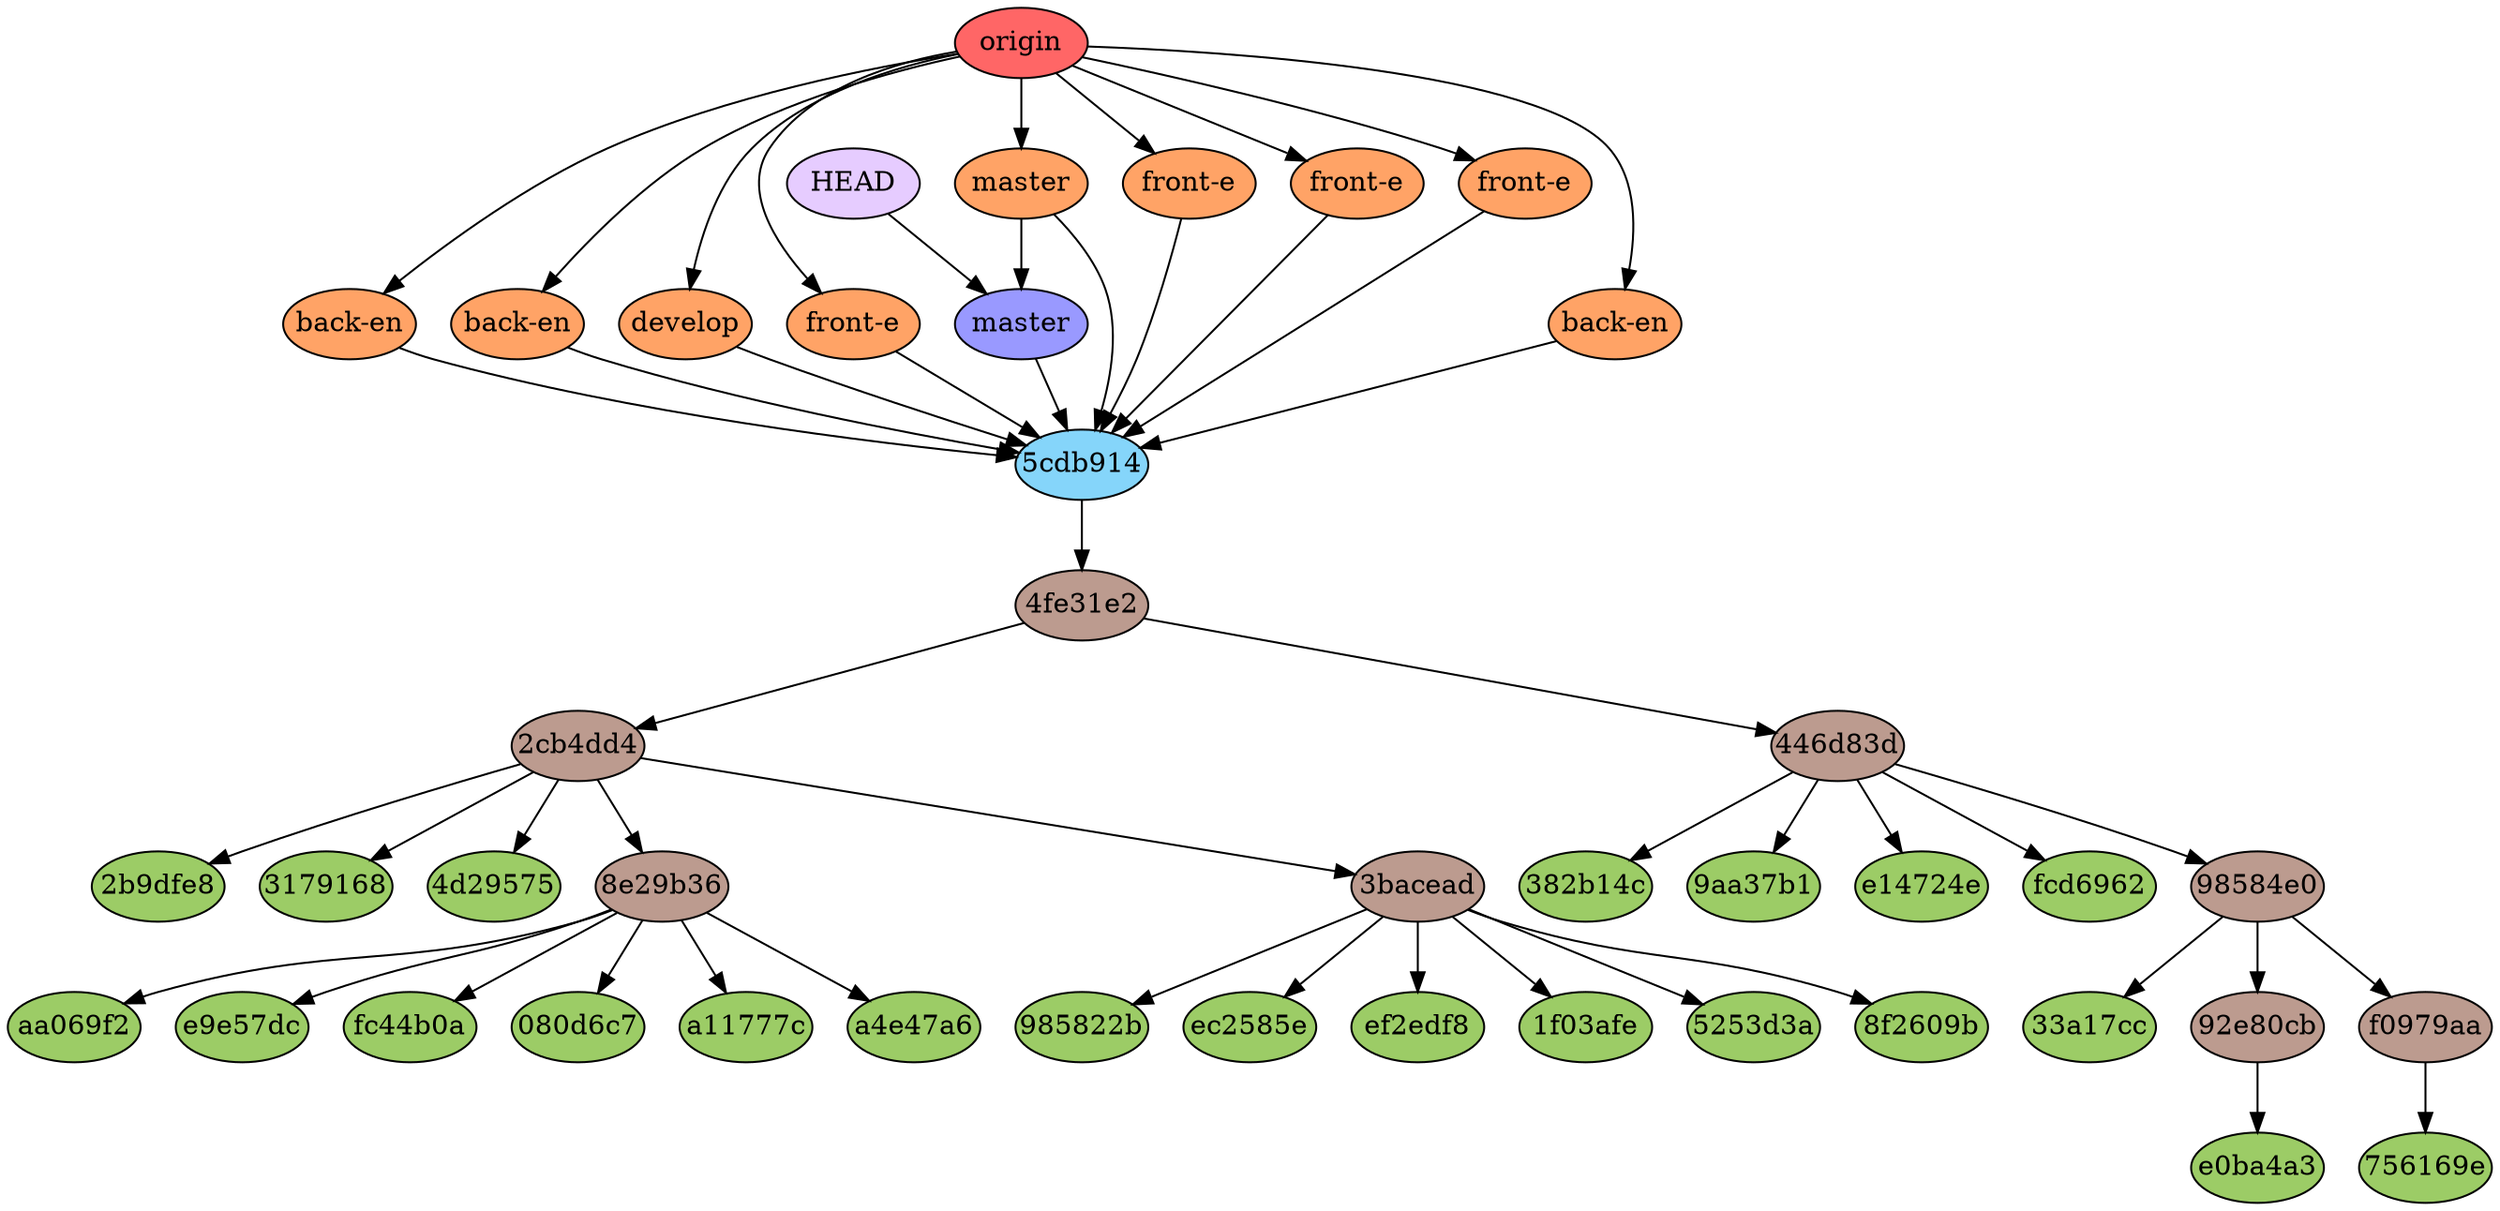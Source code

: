 digraph auto {
	graph [bgcolor=transparent]
	node [fixedsize=true style=filled width=0.95]
	"080d6c77ac21bb2ef88a6992b2b73ad93daaca92" [label="080d6c7" fillcolor="#9ccc66"]
	"1f03afeece5ac28064fa3c73a29215037465f789" [label="1f03afe" fillcolor="#9ccc66"]
	"2b9dfe8be225dd88aa42587bc9d4db17cea848fe" [label="2b9dfe8" fillcolor="#9ccc66"]
	"3179168539c9fcefdb1c5a2caa0766ea5f96c65b" [label=3179168 fillcolor="#9ccc66"]
	"33a17ccf02dcb93cfe9872cc984494094c88fe7f" [label="33a17cc" fillcolor="#9ccc66"]
	"382b14cfb6fb4f99ef54bb49d6d4d1171c4e5fb4" [label="382b14c" fillcolor="#9ccc66"]
	"4d29575de80483b005c29bfcac5061cd2f45313e" [label="4d29575" fillcolor="#9ccc66"]
	"5253d3ad9e6be6690549cb255f5952337b02401d" [label="5253d3a" fillcolor="#9ccc66"]
	"756169e960f420a02ee54d29bb976bb88090a2a3" [label="756169e" fillcolor="#9ccc66"]
	"8f2609b7b3e0e3897ab3bcaad13caf6876e48699" [label="8f2609b" fillcolor="#9ccc66"]
	"985822b168d1b58a0b59cc942f942fdb1d6d2715" [label="985822b" fillcolor="#9ccc66"]
	"9aa37b1272eb72f5bf9ec18bc9eb88dcadb0f7a1" [label="9aa37b1" fillcolor="#9ccc66"]
	a11777cc471a4344702741ab1c8a588998b1311a [label=a11777c fillcolor="#9ccc66"]
	a4e47a6545bc15971f8f63fba70e4013df88a664 [label=a4e47a6 fillcolor="#9ccc66"]
	aa069f27cbd9d53394428171c3989fd03db73c76 [label=aa069f2 fillcolor="#9ccc66"]
	e0ba4a3085fa7c60a5a16ad7d77d4afc020108f6 [label=e0ba4a3 fillcolor="#9ccc66"]
	e14724e24f0539fe81ae25d64af1027eefd91cf3 [label=e14724e fillcolor="#9ccc66"]
	e9e57dc4d41b9b46e05112e9f45b7ea6ac0ba15e [label=e9e57dc fillcolor="#9ccc66"]
	ec2585e8c0bb8188184ed1e0703c4c8f2a8419b0 [label=ec2585e fillcolor="#9ccc66"]
	ef2edf8ea3fc42258464231e29140c8723458c1e [label=ef2edf8 fillcolor="#9ccc66"]
	fc44b0a3796c0e0a64c3d858ca038bd4570465d9 [label=fc44b0a fillcolor="#9ccc66"]
	fcd6962ada836492429946edd820b50cf66adc06 [label=fcd6962 fillcolor="#9ccc66"]
	"2cb4dd4f5287a51882d31e0476ebd3b7147fda36" [label="2cb4dd4" fillcolor="#bc9b8f"]
	"2cb4dd4f5287a51882d31e0476ebd3b7147fda36" -> "4d29575de80483b005c29bfcac5061cd2f45313e"
	"2cb4dd4f5287a51882d31e0476ebd3b7147fda36" -> "2b9dfe8be225dd88aa42587bc9d4db17cea848fe"
	"2cb4dd4f5287a51882d31e0476ebd3b7147fda36" -> "3179168539c9fcefdb1c5a2caa0766ea5f96c65b"
	"2cb4dd4f5287a51882d31e0476ebd3b7147fda36" -> "8e29b36dea7f04ae8729d8b33ecc05c3c9b0fe46"
	"2cb4dd4f5287a51882d31e0476ebd3b7147fda36" -> "3baceadd87c6202108b95938d23f851452eb648c"
	"3baceadd87c6202108b95938d23f851452eb648c" [label="3bacead" fillcolor="#bc9b8f"]
	"3baceadd87c6202108b95938d23f851452eb648c" -> "985822b168d1b58a0b59cc942f942fdb1d6d2715"
	"3baceadd87c6202108b95938d23f851452eb648c" -> "1f03afeece5ac28064fa3c73a29215037465f789"
	"3baceadd87c6202108b95938d23f851452eb648c" -> ec2585e8c0bb8188184ed1e0703c4c8f2a8419b0
	"3baceadd87c6202108b95938d23f851452eb648c" -> ef2edf8ea3fc42258464231e29140c8723458c1e
	"3baceadd87c6202108b95938d23f851452eb648c" -> "5253d3ad9e6be6690549cb255f5952337b02401d"
	"3baceadd87c6202108b95938d23f851452eb648c" -> "8f2609b7b3e0e3897ab3bcaad13caf6876e48699"
	"446d83d93720ee542d60623c16a60d489cb27f7f" [label="446d83d" fillcolor="#bc9b8f"]
	"446d83d93720ee542d60623c16a60d489cb27f7f" -> "382b14cfb6fb4f99ef54bb49d6d4d1171c4e5fb4"
	"446d83d93720ee542d60623c16a60d489cb27f7f" -> "9aa37b1272eb72f5bf9ec18bc9eb88dcadb0f7a1"
	"446d83d93720ee542d60623c16a60d489cb27f7f" -> e14724e24f0539fe81ae25d64af1027eefd91cf3
	"446d83d93720ee542d60623c16a60d489cb27f7f" -> fcd6962ada836492429946edd820b50cf66adc06
	"446d83d93720ee542d60623c16a60d489cb27f7f" -> "98584e01f7b03fb1aa45fd29bfe2fedd6a1a7953"
	"4fe31e216cdc1d3120f73d407eab816c1d1415b0" [label="4fe31e2" fillcolor="#bc9b8f"]
	"4fe31e216cdc1d3120f73d407eab816c1d1415b0" -> "446d83d93720ee542d60623c16a60d489cb27f7f"
	"4fe31e216cdc1d3120f73d407eab816c1d1415b0" -> "2cb4dd4f5287a51882d31e0476ebd3b7147fda36"
	"8e29b36dea7f04ae8729d8b33ecc05c3c9b0fe46" [label="8e29b36" fillcolor="#bc9b8f"]
	"8e29b36dea7f04ae8729d8b33ecc05c3c9b0fe46" -> a11777cc471a4344702741ab1c8a588998b1311a
	"8e29b36dea7f04ae8729d8b33ecc05c3c9b0fe46" -> aa069f27cbd9d53394428171c3989fd03db73c76
	"8e29b36dea7f04ae8729d8b33ecc05c3c9b0fe46" -> fc44b0a3796c0e0a64c3d858ca038bd4570465d9
	"8e29b36dea7f04ae8729d8b33ecc05c3c9b0fe46" -> a4e47a6545bc15971f8f63fba70e4013df88a664
	"8e29b36dea7f04ae8729d8b33ecc05c3c9b0fe46" -> "080d6c77ac21bb2ef88a6992b2b73ad93daaca92"
	"8e29b36dea7f04ae8729d8b33ecc05c3c9b0fe46" -> e9e57dc4d41b9b46e05112e9f45b7ea6ac0ba15e
	"92e80cbf89ff155ad6a6c10a40f5c0db3fdaabf2" [label="92e80cb" fillcolor="#bc9b8f"]
	"92e80cbf89ff155ad6a6c10a40f5c0db3fdaabf2" -> e0ba4a3085fa7c60a5a16ad7d77d4afc020108f6
	"98584e01f7b03fb1aa45fd29bfe2fedd6a1a7953" [label="98584e0" fillcolor="#bc9b8f"]
	"98584e01f7b03fb1aa45fd29bfe2fedd6a1a7953" -> f0979aa57e1e5c281dba27120f152d17ca3cb7a1
	"98584e01f7b03fb1aa45fd29bfe2fedd6a1a7953" -> "33a17ccf02dcb93cfe9872cc984494094c88fe7f"
	"98584e01f7b03fb1aa45fd29bfe2fedd6a1a7953" -> "92e80cbf89ff155ad6a6c10a40f5c0db3fdaabf2"
	f0979aa57e1e5c281dba27120f152d17ca3cb7a1 [label=f0979aa fillcolor="#bc9b8f"]
	f0979aa57e1e5c281dba27120f152d17ca3cb7a1 -> "756169e960f420a02ee54d29bb976bb88090a2a3"
	"5cdb91458b8060fba4c2bcb6f9d94da0c3f273cd" [label="5cdb914" fillcolor="#85d5fa"]
	"5cdb91458b8060fba4c2bcb6f9d94da0c3f273cd" -> "4fe31e216cdc1d3120f73d407eab816c1d1415b0"
	master [label=master fillcolor="#9999ff"]
	master -> "5cdb91458b8060fba4c2bcb6f9d94da0c3f273cd"
	HEAD [label=HEAD fillcolor="#e6ccff"]
	HEAD -> master
	"origin/back-end" [label="back-en" fillcolor="#ffa366"]
	"origin/back-end" -> "5cdb91458b8060fba4c2bcb6f9d94da0c3f273cd"
	"origin/back-end-1" [label="back-en" fillcolor="#ffa366"]
	"origin/back-end-1" -> "5cdb91458b8060fba4c2bcb6f9d94da0c3f273cd"
	"origin/back-end-2" [label="back-en" fillcolor="#ffa366"]
	"origin/back-end-2" -> "5cdb91458b8060fba4c2bcb6f9d94da0c3f273cd"
	"origin/development" [label=develop fillcolor="#ffa366"]
	"origin/development" -> "5cdb91458b8060fba4c2bcb6f9d94da0c3f273cd"
	"origin/front-end" [label="front-e" fillcolor="#ffa366"]
	"origin/front-end" -> "5cdb91458b8060fba4c2bcb6f9d94da0c3f273cd"
	"origin/front-end-1" [label="front-e" fillcolor="#ffa366"]
	"origin/front-end-1" -> "5cdb91458b8060fba4c2bcb6f9d94da0c3f273cd"
	"origin/front-end-2" [label="front-e" fillcolor="#ffa366"]
	"origin/front-end-2" -> "5cdb91458b8060fba4c2bcb6f9d94da0c3f273cd"
	"origin/front-end-3" [label="front-e" fillcolor="#ffa366"]
	"origin/front-end-3" -> "5cdb91458b8060fba4c2bcb6f9d94da0c3f273cd"
	"origin/master" [label=master fillcolor="#ffa366"]
	"origin/master" -> "5cdb91458b8060fba4c2bcb6f9d94da0c3f273cd"
	origin [label=origin fillcolor="#ff6666"]
	origin -> "origin/back-end"
	origin -> "origin/back-end-1"
	origin -> "origin/back-end-2"
	origin -> "origin/development"
	origin -> "origin/front-end"
	origin -> "origin/front-end-1"
	origin -> "origin/front-end-2"
	origin -> "origin/front-end-3"
	origin -> "origin/master"
	"origin/master" -> master
}
